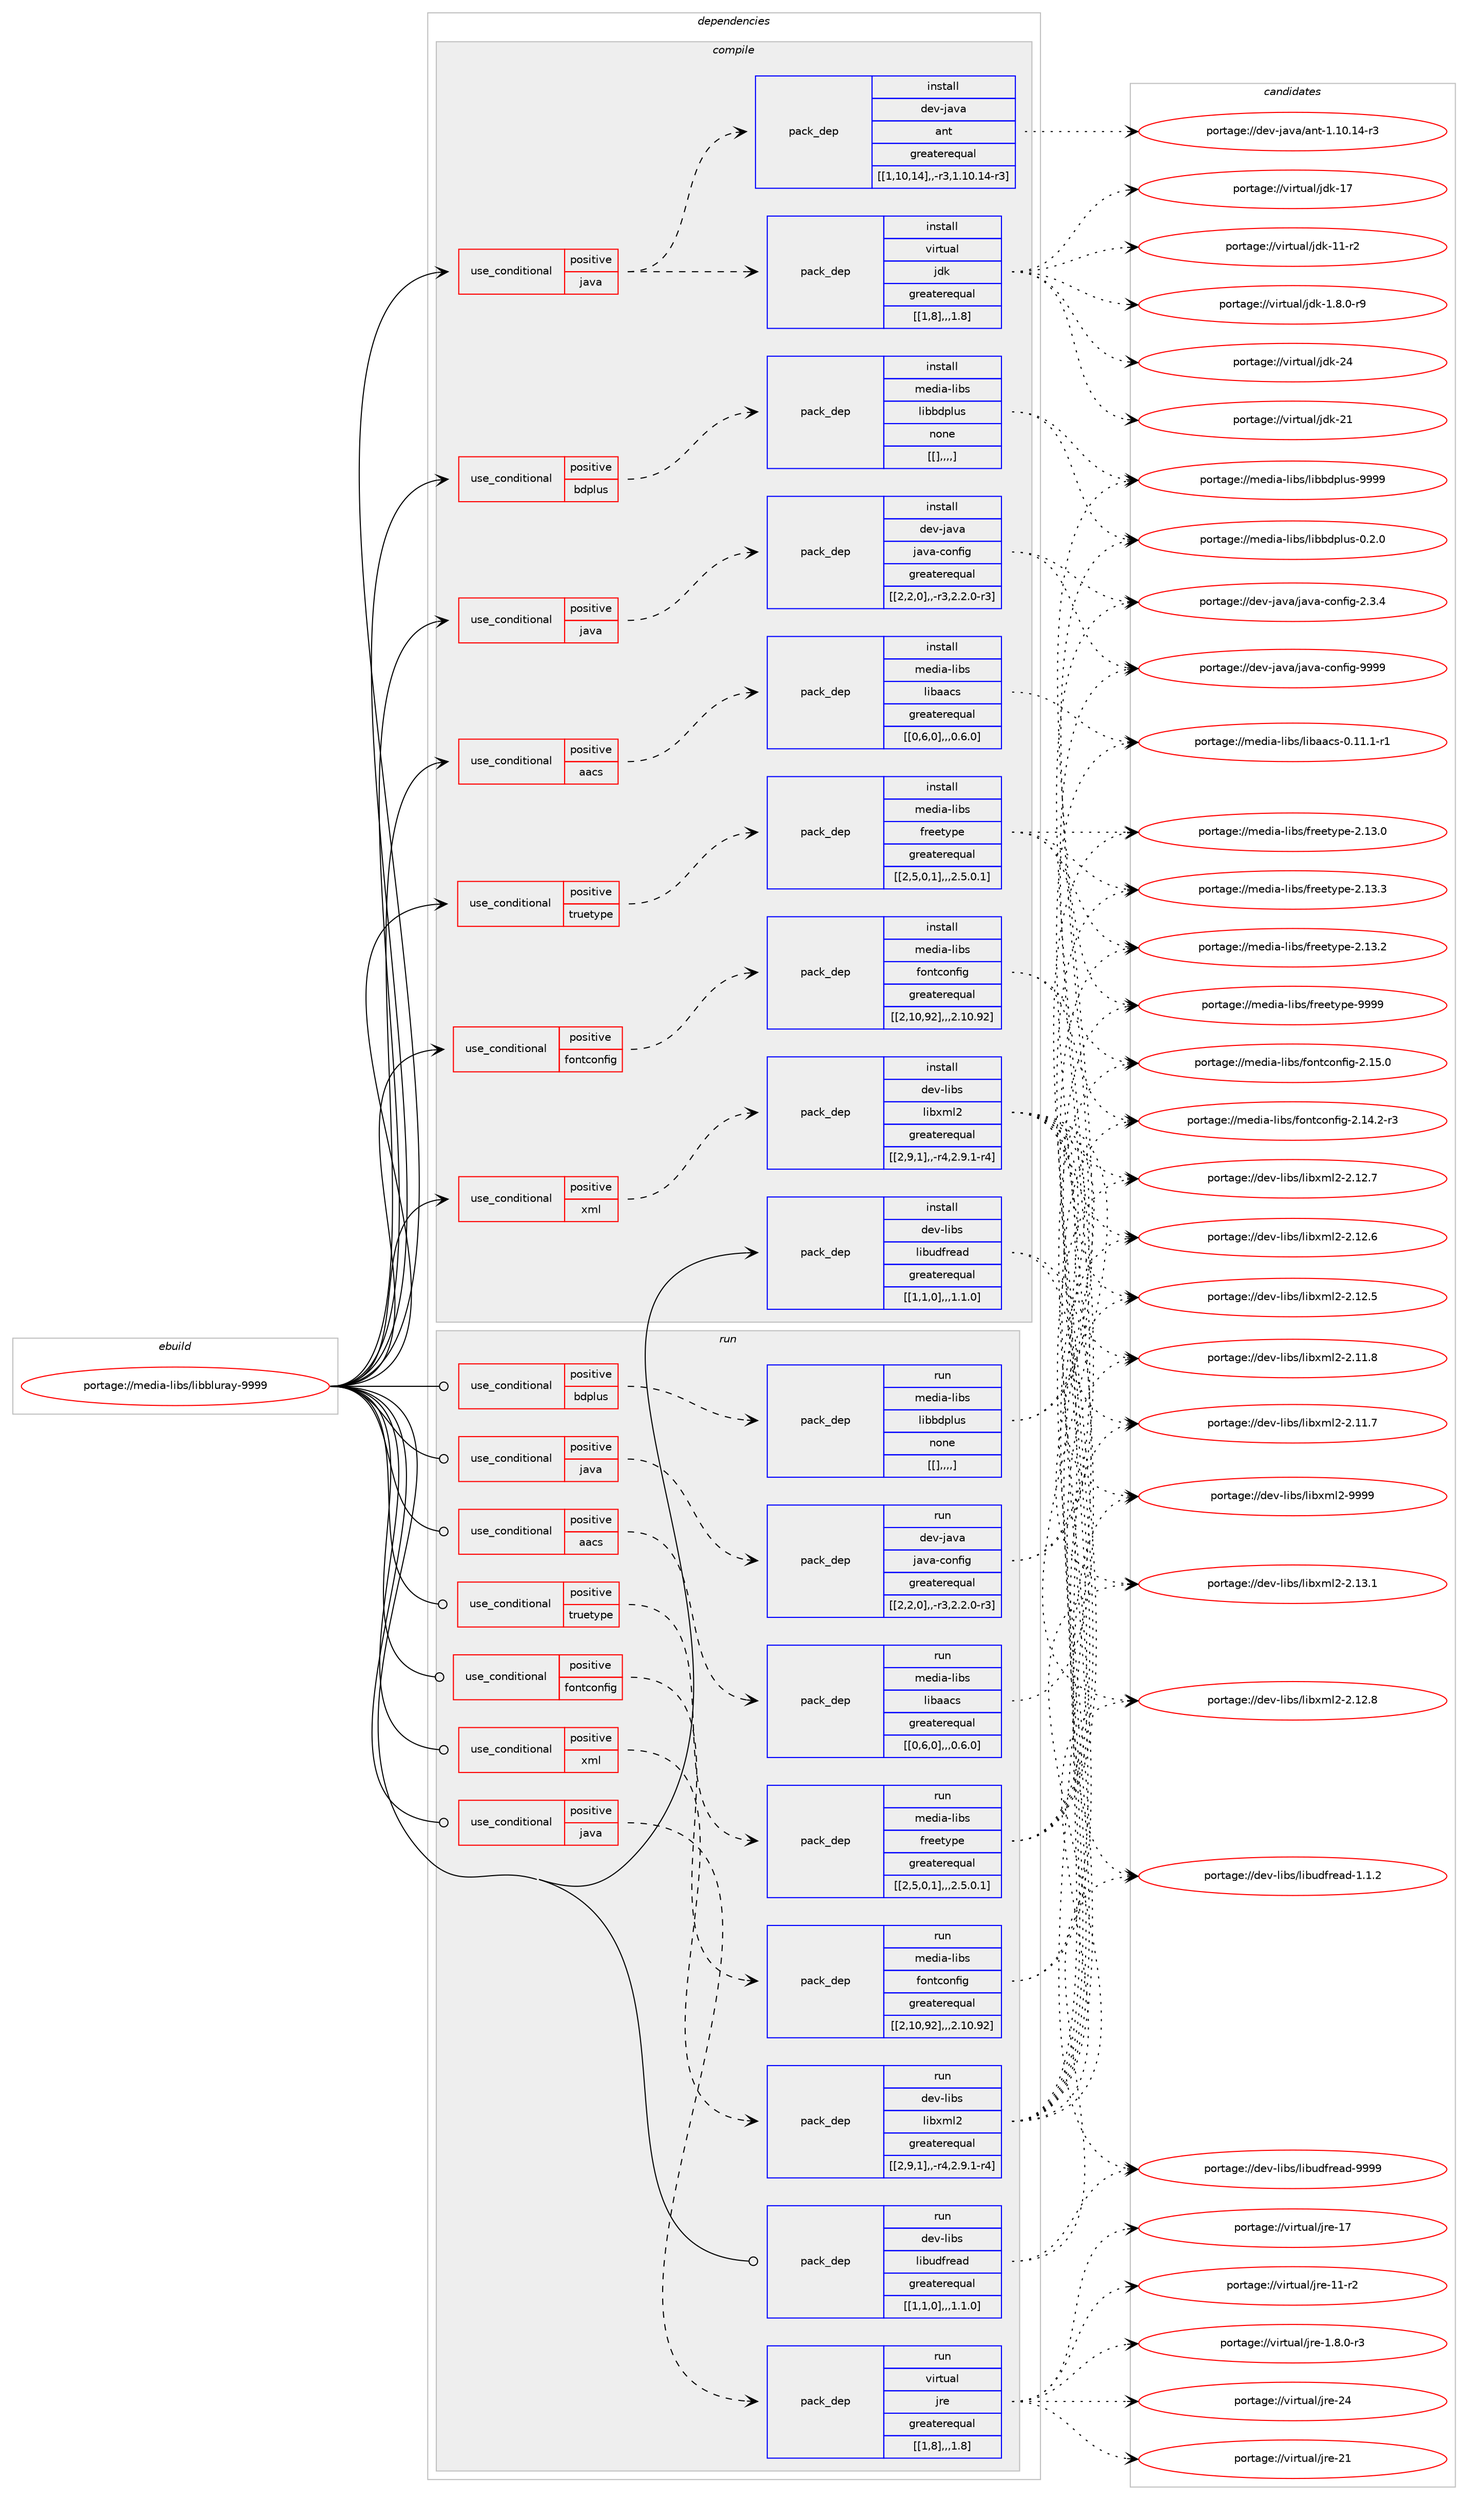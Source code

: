 digraph prolog {

# *************
# Graph options
# *************

newrank=true;
concentrate=true;
compound=true;
graph [rankdir=LR,fontname=Helvetica,fontsize=10,ranksep=1.5];#, ranksep=2.5, nodesep=0.2];
edge  [arrowhead=vee];
node  [fontname=Helvetica,fontsize=10];

# **********
# The ebuild
# **********

subgraph cluster_leftcol {
color=gray;
label=<<i>ebuild</i>>;
id [label="portage://media-libs/libbluray-9999", color=red, width=4, href="../media-libs/libbluray-9999.svg"];
}

# ****************
# The dependencies
# ****************

subgraph cluster_midcol {
color=gray;
label=<<i>dependencies</i>>;
subgraph cluster_compile {
fillcolor="#eeeeee";
style=filled;
label=<<i>compile</i>>;
subgraph cond78563 {
dependency314057 [label=<<TABLE BORDER="0" CELLBORDER="1" CELLSPACING="0" CELLPADDING="4"><TR><TD ROWSPAN="3" CELLPADDING="10">use_conditional</TD></TR><TR><TD>positive</TD></TR><TR><TD>aacs</TD></TR></TABLE>>, shape=none, color=red];
subgraph pack232968 {
dependency314058 [label=<<TABLE BORDER="0" CELLBORDER="1" CELLSPACING="0" CELLPADDING="4" WIDTH="220"><TR><TD ROWSPAN="6" CELLPADDING="30">pack_dep</TD></TR><TR><TD WIDTH="110">install</TD></TR><TR><TD>media-libs</TD></TR><TR><TD>libaacs</TD></TR><TR><TD>greaterequal</TD></TR><TR><TD>[[0,6,0],,,0.6.0]</TD></TR></TABLE>>, shape=none, color=blue];
}
dependency314057:e -> dependency314058:w [weight=20,style="dashed",arrowhead="vee"];
}
id:e -> dependency314057:w [weight=20,style="solid",arrowhead="vee"];
subgraph cond78564 {
dependency314059 [label=<<TABLE BORDER="0" CELLBORDER="1" CELLSPACING="0" CELLPADDING="4"><TR><TD ROWSPAN="3" CELLPADDING="10">use_conditional</TD></TR><TR><TD>positive</TD></TR><TR><TD>bdplus</TD></TR></TABLE>>, shape=none, color=red];
subgraph pack232969 {
dependency314060 [label=<<TABLE BORDER="0" CELLBORDER="1" CELLSPACING="0" CELLPADDING="4" WIDTH="220"><TR><TD ROWSPAN="6" CELLPADDING="30">pack_dep</TD></TR><TR><TD WIDTH="110">install</TD></TR><TR><TD>media-libs</TD></TR><TR><TD>libbdplus</TD></TR><TR><TD>none</TD></TR><TR><TD>[[],,,,]</TD></TR></TABLE>>, shape=none, color=blue];
}
dependency314059:e -> dependency314060:w [weight=20,style="dashed",arrowhead="vee"];
}
id:e -> dependency314059:w [weight=20,style="solid",arrowhead="vee"];
subgraph cond78565 {
dependency314061 [label=<<TABLE BORDER="0" CELLBORDER="1" CELLSPACING="0" CELLPADDING="4"><TR><TD ROWSPAN="3" CELLPADDING="10">use_conditional</TD></TR><TR><TD>positive</TD></TR><TR><TD>fontconfig</TD></TR></TABLE>>, shape=none, color=red];
subgraph pack232970 {
dependency314062 [label=<<TABLE BORDER="0" CELLBORDER="1" CELLSPACING="0" CELLPADDING="4" WIDTH="220"><TR><TD ROWSPAN="6" CELLPADDING="30">pack_dep</TD></TR><TR><TD WIDTH="110">install</TD></TR><TR><TD>media-libs</TD></TR><TR><TD>fontconfig</TD></TR><TR><TD>greaterequal</TD></TR><TR><TD>[[2,10,92],,,2.10.92]</TD></TR></TABLE>>, shape=none, color=blue];
}
dependency314061:e -> dependency314062:w [weight=20,style="dashed",arrowhead="vee"];
}
id:e -> dependency314061:w [weight=20,style="solid",arrowhead="vee"];
subgraph cond78566 {
dependency314063 [label=<<TABLE BORDER="0" CELLBORDER="1" CELLSPACING="0" CELLPADDING="4"><TR><TD ROWSPAN="3" CELLPADDING="10">use_conditional</TD></TR><TR><TD>positive</TD></TR><TR><TD>java</TD></TR></TABLE>>, shape=none, color=red];
subgraph pack232971 {
dependency314064 [label=<<TABLE BORDER="0" CELLBORDER="1" CELLSPACING="0" CELLPADDING="4" WIDTH="220"><TR><TD ROWSPAN="6" CELLPADDING="30">pack_dep</TD></TR><TR><TD WIDTH="110">install</TD></TR><TR><TD>dev-java</TD></TR><TR><TD>ant</TD></TR><TR><TD>greaterequal</TD></TR><TR><TD>[[1,10,14],,-r3,1.10.14-r3]</TD></TR></TABLE>>, shape=none, color=blue];
}
dependency314063:e -> dependency314064:w [weight=20,style="dashed",arrowhead="vee"];
subgraph pack232972 {
dependency314065 [label=<<TABLE BORDER="0" CELLBORDER="1" CELLSPACING="0" CELLPADDING="4" WIDTH="220"><TR><TD ROWSPAN="6" CELLPADDING="30">pack_dep</TD></TR><TR><TD WIDTH="110">install</TD></TR><TR><TD>virtual</TD></TR><TR><TD>jdk</TD></TR><TR><TD>greaterequal</TD></TR><TR><TD>[[1,8],,,1.8]</TD></TR></TABLE>>, shape=none, color=blue];
}
dependency314063:e -> dependency314065:w [weight=20,style="dashed",arrowhead="vee"];
}
id:e -> dependency314063:w [weight=20,style="solid",arrowhead="vee"];
subgraph cond78567 {
dependency314066 [label=<<TABLE BORDER="0" CELLBORDER="1" CELLSPACING="0" CELLPADDING="4"><TR><TD ROWSPAN="3" CELLPADDING="10">use_conditional</TD></TR><TR><TD>positive</TD></TR><TR><TD>java</TD></TR></TABLE>>, shape=none, color=red];
subgraph pack232973 {
dependency314067 [label=<<TABLE BORDER="0" CELLBORDER="1" CELLSPACING="0" CELLPADDING="4" WIDTH="220"><TR><TD ROWSPAN="6" CELLPADDING="30">pack_dep</TD></TR><TR><TD WIDTH="110">install</TD></TR><TR><TD>dev-java</TD></TR><TR><TD>java-config</TD></TR><TR><TD>greaterequal</TD></TR><TR><TD>[[2,2,0],,-r3,2.2.0-r3]</TD></TR></TABLE>>, shape=none, color=blue];
}
dependency314066:e -> dependency314067:w [weight=20,style="dashed",arrowhead="vee"];
}
id:e -> dependency314066:w [weight=20,style="solid",arrowhead="vee"];
subgraph cond78568 {
dependency314068 [label=<<TABLE BORDER="0" CELLBORDER="1" CELLSPACING="0" CELLPADDING="4"><TR><TD ROWSPAN="3" CELLPADDING="10">use_conditional</TD></TR><TR><TD>positive</TD></TR><TR><TD>truetype</TD></TR></TABLE>>, shape=none, color=red];
subgraph pack232974 {
dependency314069 [label=<<TABLE BORDER="0" CELLBORDER="1" CELLSPACING="0" CELLPADDING="4" WIDTH="220"><TR><TD ROWSPAN="6" CELLPADDING="30">pack_dep</TD></TR><TR><TD WIDTH="110">install</TD></TR><TR><TD>media-libs</TD></TR><TR><TD>freetype</TD></TR><TR><TD>greaterequal</TD></TR><TR><TD>[[2,5,0,1],,,2.5.0.1]</TD></TR></TABLE>>, shape=none, color=blue];
}
dependency314068:e -> dependency314069:w [weight=20,style="dashed",arrowhead="vee"];
}
id:e -> dependency314068:w [weight=20,style="solid",arrowhead="vee"];
subgraph cond78569 {
dependency314070 [label=<<TABLE BORDER="0" CELLBORDER="1" CELLSPACING="0" CELLPADDING="4"><TR><TD ROWSPAN="3" CELLPADDING="10">use_conditional</TD></TR><TR><TD>positive</TD></TR><TR><TD>xml</TD></TR></TABLE>>, shape=none, color=red];
subgraph pack232975 {
dependency314071 [label=<<TABLE BORDER="0" CELLBORDER="1" CELLSPACING="0" CELLPADDING="4" WIDTH="220"><TR><TD ROWSPAN="6" CELLPADDING="30">pack_dep</TD></TR><TR><TD WIDTH="110">install</TD></TR><TR><TD>dev-libs</TD></TR><TR><TD>libxml2</TD></TR><TR><TD>greaterequal</TD></TR><TR><TD>[[2,9,1],,-r4,2.9.1-r4]</TD></TR></TABLE>>, shape=none, color=blue];
}
dependency314070:e -> dependency314071:w [weight=20,style="dashed",arrowhead="vee"];
}
id:e -> dependency314070:w [weight=20,style="solid",arrowhead="vee"];
subgraph pack232976 {
dependency314072 [label=<<TABLE BORDER="0" CELLBORDER="1" CELLSPACING="0" CELLPADDING="4" WIDTH="220"><TR><TD ROWSPAN="6" CELLPADDING="30">pack_dep</TD></TR><TR><TD WIDTH="110">install</TD></TR><TR><TD>dev-libs</TD></TR><TR><TD>libudfread</TD></TR><TR><TD>greaterequal</TD></TR><TR><TD>[[1,1,0],,,1.1.0]</TD></TR></TABLE>>, shape=none, color=blue];
}
id:e -> dependency314072:w [weight=20,style="solid",arrowhead="vee"];
}
subgraph cluster_compileandrun {
fillcolor="#eeeeee";
style=filled;
label=<<i>compile and run</i>>;
}
subgraph cluster_run {
fillcolor="#eeeeee";
style=filled;
label=<<i>run</i>>;
subgraph cond78570 {
dependency314073 [label=<<TABLE BORDER="0" CELLBORDER="1" CELLSPACING="0" CELLPADDING="4"><TR><TD ROWSPAN="3" CELLPADDING="10">use_conditional</TD></TR><TR><TD>positive</TD></TR><TR><TD>aacs</TD></TR></TABLE>>, shape=none, color=red];
subgraph pack232977 {
dependency314074 [label=<<TABLE BORDER="0" CELLBORDER="1" CELLSPACING="0" CELLPADDING="4" WIDTH="220"><TR><TD ROWSPAN="6" CELLPADDING="30">pack_dep</TD></TR><TR><TD WIDTH="110">run</TD></TR><TR><TD>media-libs</TD></TR><TR><TD>libaacs</TD></TR><TR><TD>greaterequal</TD></TR><TR><TD>[[0,6,0],,,0.6.0]</TD></TR></TABLE>>, shape=none, color=blue];
}
dependency314073:e -> dependency314074:w [weight=20,style="dashed",arrowhead="vee"];
}
id:e -> dependency314073:w [weight=20,style="solid",arrowhead="odot"];
subgraph cond78571 {
dependency314075 [label=<<TABLE BORDER="0" CELLBORDER="1" CELLSPACING="0" CELLPADDING="4"><TR><TD ROWSPAN="3" CELLPADDING="10">use_conditional</TD></TR><TR><TD>positive</TD></TR><TR><TD>bdplus</TD></TR></TABLE>>, shape=none, color=red];
subgraph pack232978 {
dependency314076 [label=<<TABLE BORDER="0" CELLBORDER="1" CELLSPACING="0" CELLPADDING="4" WIDTH="220"><TR><TD ROWSPAN="6" CELLPADDING="30">pack_dep</TD></TR><TR><TD WIDTH="110">run</TD></TR><TR><TD>media-libs</TD></TR><TR><TD>libbdplus</TD></TR><TR><TD>none</TD></TR><TR><TD>[[],,,,]</TD></TR></TABLE>>, shape=none, color=blue];
}
dependency314075:e -> dependency314076:w [weight=20,style="dashed",arrowhead="vee"];
}
id:e -> dependency314075:w [weight=20,style="solid",arrowhead="odot"];
subgraph cond78572 {
dependency314077 [label=<<TABLE BORDER="0" CELLBORDER="1" CELLSPACING="0" CELLPADDING="4"><TR><TD ROWSPAN="3" CELLPADDING="10">use_conditional</TD></TR><TR><TD>positive</TD></TR><TR><TD>fontconfig</TD></TR></TABLE>>, shape=none, color=red];
subgraph pack232979 {
dependency314078 [label=<<TABLE BORDER="0" CELLBORDER="1" CELLSPACING="0" CELLPADDING="4" WIDTH="220"><TR><TD ROWSPAN="6" CELLPADDING="30">pack_dep</TD></TR><TR><TD WIDTH="110">run</TD></TR><TR><TD>media-libs</TD></TR><TR><TD>fontconfig</TD></TR><TR><TD>greaterequal</TD></TR><TR><TD>[[2,10,92],,,2.10.92]</TD></TR></TABLE>>, shape=none, color=blue];
}
dependency314077:e -> dependency314078:w [weight=20,style="dashed",arrowhead="vee"];
}
id:e -> dependency314077:w [weight=20,style="solid",arrowhead="odot"];
subgraph cond78573 {
dependency314079 [label=<<TABLE BORDER="0" CELLBORDER="1" CELLSPACING="0" CELLPADDING="4"><TR><TD ROWSPAN="3" CELLPADDING="10">use_conditional</TD></TR><TR><TD>positive</TD></TR><TR><TD>java</TD></TR></TABLE>>, shape=none, color=red];
subgraph pack232980 {
dependency314080 [label=<<TABLE BORDER="0" CELLBORDER="1" CELLSPACING="0" CELLPADDING="4" WIDTH="220"><TR><TD ROWSPAN="6" CELLPADDING="30">pack_dep</TD></TR><TR><TD WIDTH="110">run</TD></TR><TR><TD>dev-java</TD></TR><TR><TD>java-config</TD></TR><TR><TD>greaterequal</TD></TR><TR><TD>[[2,2,0],,-r3,2.2.0-r3]</TD></TR></TABLE>>, shape=none, color=blue];
}
dependency314079:e -> dependency314080:w [weight=20,style="dashed",arrowhead="vee"];
}
id:e -> dependency314079:w [weight=20,style="solid",arrowhead="odot"];
subgraph cond78574 {
dependency314081 [label=<<TABLE BORDER="0" CELLBORDER="1" CELLSPACING="0" CELLPADDING="4"><TR><TD ROWSPAN="3" CELLPADDING="10">use_conditional</TD></TR><TR><TD>positive</TD></TR><TR><TD>java</TD></TR></TABLE>>, shape=none, color=red];
subgraph pack232981 {
dependency314082 [label=<<TABLE BORDER="0" CELLBORDER="1" CELLSPACING="0" CELLPADDING="4" WIDTH="220"><TR><TD ROWSPAN="6" CELLPADDING="30">pack_dep</TD></TR><TR><TD WIDTH="110">run</TD></TR><TR><TD>virtual</TD></TR><TR><TD>jre</TD></TR><TR><TD>greaterequal</TD></TR><TR><TD>[[1,8],,,1.8]</TD></TR></TABLE>>, shape=none, color=blue];
}
dependency314081:e -> dependency314082:w [weight=20,style="dashed",arrowhead="vee"];
}
id:e -> dependency314081:w [weight=20,style="solid",arrowhead="odot"];
subgraph cond78575 {
dependency314083 [label=<<TABLE BORDER="0" CELLBORDER="1" CELLSPACING="0" CELLPADDING="4"><TR><TD ROWSPAN="3" CELLPADDING="10">use_conditional</TD></TR><TR><TD>positive</TD></TR><TR><TD>truetype</TD></TR></TABLE>>, shape=none, color=red];
subgraph pack232982 {
dependency314084 [label=<<TABLE BORDER="0" CELLBORDER="1" CELLSPACING="0" CELLPADDING="4" WIDTH="220"><TR><TD ROWSPAN="6" CELLPADDING="30">pack_dep</TD></TR><TR><TD WIDTH="110">run</TD></TR><TR><TD>media-libs</TD></TR><TR><TD>freetype</TD></TR><TR><TD>greaterequal</TD></TR><TR><TD>[[2,5,0,1],,,2.5.0.1]</TD></TR></TABLE>>, shape=none, color=blue];
}
dependency314083:e -> dependency314084:w [weight=20,style="dashed",arrowhead="vee"];
}
id:e -> dependency314083:w [weight=20,style="solid",arrowhead="odot"];
subgraph cond78576 {
dependency314085 [label=<<TABLE BORDER="0" CELLBORDER="1" CELLSPACING="0" CELLPADDING="4"><TR><TD ROWSPAN="3" CELLPADDING="10">use_conditional</TD></TR><TR><TD>positive</TD></TR><TR><TD>xml</TD></TR></TABLE>>, shape=none, color=red];
subgraph pack232983 {
dependency314086 [label=<<TABLE BORDER="0" CELLBORDER="1" CELLSPACING="0" CELLPADDING="4" WIDTH="220"><TR><TD ROWSPAN="6" CELLPADDING="30">pack_dep</TD></TR><TR><TD WIDTH="110">run</TD></TR><TR><TD>dev-libs</TD></TR><TR><TD>libxml2</TD></TR><TR><TD>greaterequal</TD></TR><TR><TD>[[2,9,1],,-r4,2.9.1-r4]</TD></TR></TABLE>>, shape=none, color=blue];
}
dependency314085:e -> dependency314086:w [weight=20,style="dashed",arrowhead="vee"];
}
id:e -> dependency314085:w [weight=20,style="solid",arrowhead="odot"];
subgraph pack232984 {
dependency314087 [label=<<TABLE BORDER="0" CELLBORDER="1" CELLSPACING="0" CELLPADDING="4" WIDTH="220"><TR><TD ROWSPAN="6" CELLPADDING="30">pack_dep</TD></TR><TR><TD WIDTH="110">run</TD></TR><TR><TD>dev-libs</TD></TR><TR><TD>libudfread</TD></TR><TR><TD>greaterequal</TD></TR><TR><TD>[[1,1,0],,,1.1.0]</TD></TR></TABLE>>, shape=none, color=blue];
}
id:e -> dependency314087:w [weight=20,style="solid",arrowhead="odot"];
}
}

# **************
# The candidates
# **************

subgraph cluster_choices {
rank=same;
color=gray;
label=<<i>candidates</i>>;

subgraph choice232968 {
color=black;
nodesep=1;
choice1091011001059745108105981154710810598979799115454846494946494511449 [label="portage://media-libs/libaacs-0.11.1-r1", color=red, width=4,href="../media-libs/libaacs-0.11.1-r1.svg"];
dependency314058:e -> choice1091011001059745108105981154710810598979799115454846494946494511449:w [style=dotted,weight="100"];
}
subgraph choice232969 {
color=black;
nodesep=1;
choice1091011001059745108105981154710810598981001121081171154557575757 [label="portage://media-libs/libbdplus-9999", color=red, width=4,href="../media-libs/libbdplus-9999.svg"];
choice109101100105974510810598115471081059898100112108117115454846504648 [label="portage://media-libs/libbdplus-0.2.0", color=red, width=4,href="../media-libs/libbdplus-0.2.0.svg"];
dependency314060:e -> choice1091011001059745108105981154710810598981001121081171154557575757:w [style=dotted,weight="100"];
dependency314060:e -> choice109101100105974510810598115471081059898100112108117115454846504648:w [style=dotted,weight="100"];
}
subgraph choice232970 {
color=black;
nodesep=1;
choice109101100105974510810598115471021111101169911111010210510345504649534648 [label="portage://media-libs/fontconfig-2.15.0", color=red, width=4,href="../media-libs/fontconfig-2.15.0.svg"];
choice1091011001059745108105981154710211111011699111110102105103455046495246504511451 [label="portage://media-libs/fontconfig-2.14.2-r3", color=red, width=4,href="../media-libs/fontconfig-2.14.2-r3.svg"];
dependency314062:e -> choice109101100105974510810598115471021111101169911111010210510345504649534648:w [style=dotted,weight="100"];
dependency314062:e -> choice1091011001059745108105981154710211111011699111110102105103455046495246504511451:w [style=dotted,weight="100"];
}
subgraph choice232971 {
color=black;
nodesep=1;
choice100101118451069711897479711011645494649484649524511451 [label="portage://dev-java/ant-1.10.14-r3", color=red, width=4,href="../dev-java/ant-1.10.14-r3.svg"];
dependency314064:e -> choice100101118451069711897479711011645494649484649524511451:w [style=dotted,weight="100"];
}
subgraph choice232972 {
color=black;
nodesep=1;
choice1181051141161179710847106100107455052 [label="portage://virtual/jdk-24", color=red, width=4,href="../virtual/jdk-24.svg"];
choice1181051141161179710847106100107455049 [label="portage://virtual/jdk-21", color=red, width=4,href="../virtual/jdk-21.svg"];
choice1181051141161179710847106100107454955 [label="portage://virtual/jdk-17", color=red, width=4,href="../virtual/jdk-17.svg"];
choice11810511411611797108471061001074549494511450 [label="portage://virtual/jdk-11-r2", color=red, width=4,href="../virtual/jdk-11-r2.svg"];
choice11810511411611797108471061001074549465646484511457 [label="portage://virtual/jdk-1.8.0-r9", color=red, width=4,href="../virtual/jdk-1.8.0-r9.svg"];
dependency314065:e -> choice1181051141161179710847106100107455052:w [style=dotted,weight="100"];
dependency314065:e -> choice1181051141161179710847106100107455049:w [style=dotted,weight="100"];
dependency314065:e -> choice1181051141161179710847106100107454955:w [style=dotted,weight="100"];
dependency314065:e -> choice11810511411611797108471061001074549494511450:w [style=dotted,weight="100"];
dependency314065:e -> choice11810511411611797108471061001074549465646484511457:w [style=dotted,weight="100"];
}
subgraph choice232973 {
color=black;
nodesep=1;
choice10010111845106971189747106971189745991111101021051034557575757 [label="portage://dev-java/java-config-9999", color=red, width=4,href="../dev-java/java-config-9999.svg"];
choice1001011184510697118974710697118974599111110102105103455046514652 [label="portage://dev-java/java-config-2.3.4", color=red, width=4,href="../dev-java/java-config-2.3.4.svg"];
dependency314067:e -> choice10010111845106971189747106971189745991111101021051034557575757:w [style=dotted,weight="100"];
dependency314067:e -> choice1001011184510697118974710697118974599111110102105103455046514652:w [style=dotted,weight="100"];
}
subgraph choice232974 {
color=black;
nodesep=1;
choice109101100105974510810598115471021141011011161211121014557575757 [label="portage://media-libs/freetype-9999", color=red, width=4,href="../media-libs/freetype-9999.svg"];
choice1091011001059745108105981154710211410110111612111210145504649514651 [label="portage://media-libs/freetype-2.13.3", color=red, width=4,href="../media-libs/freetype-2.13.3.svg"];
choice1091011001059745108105981154710211410110111612111210145504649514650 [label="portage://media-libs/freetype-2.13.2", color=red, width=4,href="../media-libs/freetype-2.13.2.svg"];
choice1091011001059745108105981154710211410110111612111210145504649514648 [label="portage://media-libs/freetype-2.13.0", color=red, width=4,href="../media-libs/freetype-2.13.0.svg"];
dependency314069:e -> choice109101100105974510810598115471021141011011161211121014557575757:w [style=dotted,weight="100"];
dependency314069:e -> choice1091011001059745108105981154710211410110111612111210145504649514651:w [style=dotted,weight="100"];
dependency314069:e -> choice1091011001059745108105981154710211410110111612111210145504649514650:w [style=dotted,weight="100"];
dependency314069:e -> choice1091011001059745108105981154710211410110111612111210145504649514648:w [style=dotted,weight="100"];
}
subgraph choice232975 {
color=black;
nodesep=1;
choice10010111845108105981154710810598120109108504557575757 [label="portage://dev-libs/libxml2-9999", color=red, width=4,href="../dev-libs/libxml2-9999.svg"];
choice100101118451081059811547108105981201091085045504649514649 [label="portage://dev-libs/libxml2-2.13.1", color=red, width=4,href="../dev-libs/libxml2-2.13.1.svg"];
choice100101118451081059811547108105981201091085045504649504656 [label="portage://dev-libs/libxml2-2.12.8", color=red, width=4,href="../dev-libs/libxml2-2.12.8.svg"];
choice100101118451081059811547108105981201091085045504649504655 [label="portage://dev-libs/libxml2-2.12.7", color=red, width=4,href="../dev-libs/libxml2-2.12.7.svg"];
choice100101118451081059811547108105981201091085045504649504654 [label="portage://dev-libs/libxml2-2.12.6", color=red, width=4,href="../dev-libs/libxml2-2.12.6.svg"];
choice100101118451081059811547108105981201091085045504649504653 [label="portage://dev-libs/libxml2-2.12.5", color=red, width=4,href="../dev-libs/libxml2-2.12.5.svg"];
choice100101118451081059811547108105981201091085045504649494656 [label="portage://dev-libs/libxml2-2.11.8", color=red, width=4,href="../dev-libs/libxml2-2.11.8.svg"];
choice100101118451081059811547108105981201091085045504649494655 [label="portage://dev-libs/libxml2-2.11.7", color=red, width=4,href="../dev-libs/libxml2-2.11.7.svg"];
dependency314071:e -> choice10010111845108105981154710810598120109108504557575757:w [style=dotted,weight="100"];
dependency314071:e -> choice100101118451081059811547108105981201091085045504649514649:w [style=dotted,weight="100"];
dependency314071:e -> choice100101118451081059811547108105981201091085045504649504656:w [style=dotted,weight="100"];
dependency314071:e -> choice100101118451081059811547108105981201091085045504649504655:w [style=dotted,weight="100"];
dependency314071:e -> choice100101118451081059811547108105981201091085045504649504654:w [style=dotted,weight="100"];
dependency314071:e -> choice100101118451081059811547108105981201091085045504649504653:w [style=dotted,weight="100"];
dependency314071:e -> choice100101118451081059811547108105981201091085045504649494656:w [style=dotted,weight="100"];
dependency314071:e -> choice100101118451081059811547108105981201091085045504649494655:w [style=dotted,weight="100"];
}
subgraph choice232976 {
color=black;
nodesep=1;
choice10010111845108105981154710810598117100102114101971004557575757 [label="portage://dev-libs/libudfread-9999", color=red, width=4,href="../dev-libs/libudfread-9999.svg"];
choice1001011184510810598115471081059811710010211410197100454946494650 [label="portage://dev-libs/libudfread-1.1.2", color=red, width=4,href="../dev-libs/libudfread-1.1.2.svg"];
dependency314072:e -> choice10010111845108105981154710810598117100102114101971004557575757:w [style=dotted,weight="100"];
dependency314072:e -> choice1001011184510810598115471081059811710010211410197100454946494650:w [style=dotted,weight="100"];
}
subgraph choice232977 {
color=black;
nodesep=1;
choice1091011001059745108105981154710810598979799115454846494946494511449 [label="portage://media-libs/libaacs-0.11.1-r1", color=red, width=4,href="../media-libs/libaacs-0.11.1-r1.svg"];
dependency314074:e -> choice1091011001059745108105981154710810598979799115454846494946494511449:w [style=dotted,weight="100"];
}
subgraph choice232978 {
color=black;
nodesep=1;
choice1091011001059745108105981154710810598981001121081171154557575757 [label="portage://media-libs/libbdplus-9999", color=red, width=4,href="../media-libs/libbdplus-9999.svg"];
choice109101100105974510810598115471081059898100112108117115454846504648 [label="portage://media-libs/libbdplus-0.2.0", color=red, width=4,href="../media-libs/libbdplus-0.2.0.svg"];
dependency314076:e -> choice1091011001059745108105981154710810598981001121081171154557575757:w [style=dotted,weight="100"];
dependency314076:e -> choice109101100105974510810598115471081059898100112108117115454846504648:w [style=dotted,weight="100"];
}
subgraph choice232979 {
color=black;
nodesep=1;
choice109101100105974510810598115471021111101169911111010210510345504649534648 [label="portage://media-libs/fontconfig-2.15.0", color=red, width=4,href="../media-libs/fontconfig-2.15.0.svg"];
choice1091011001059745108105981154710211111011699111110102105103455046495246504511451 [label="portage://media-libs/fontconfig-2.14.2-r3", color=red, width=4,href="../media-libs/fontconfig-2.14.2-r3.svg"];
dependency314078:e -> choice109101100105974510810598115471021111101169911111010210510345504649534648:w [style=dotted,weight="100"];
dependency314078:e -> choice1091011001059745108105981154710211111011699111110102105103455046495246504511451:w [style=dotted,weight="100"];
}
subgraph choice232980 {
color=black;
nodesep=1;
choice10010111845106971189747106971189745991111101021051034557575757 [label="portage://dev-java/java-config-9999", color=red, width=4,href="../dev-java/java-config-9999.svg"];
choice1001011184510697118974710697118974599111110102105103455046514652 [label="portage://dev-java/java-config-2.3.4", color=red, width=4,href="../dev-java/java-config-2.3.4.svg"];
dependency314080:e -> choice10010111845106971189747106971189745991111101021051034557575757:w [style=dotted,weight="100"];
dependency314080:e -> choice1001011184510697118974710697118974599111110102105103455046514652:w [style=dotted,weight="100"];
}
subgraph choice232981 {
color=black;
nodesep=1;
choice1181051141161179710847106114101455052 [label="portage://virtual/jre-24", color=red, width=4,href="../virtual/jre-24.svg"];
choice1181051141161179710847106114101455049 [label="portage://virtual/jre-21", color=red, width=4,href="../virtual/jre-21.svg"];
choice1181051141161179710847106114101454955 [label="portage://virtual/jre-17", color=red, width=4,href="../virtual/jre-17.svg"];
choice11810511411611797108471061141014549494511450 [label="portage://virtual/jre-11-r2", color=red, width=4,href="../virtual/jre-11-r2.svg"];
choice11810511411611797108471061141014549465646484511451 [label="portage://virtual/jre-1.8.0-r3", color=red, width=4,href="../virtual/jre-1.8.0-r3.svg"];
dependency314082:e -> choice1181051141161179710847106114101455052:w [style=dotted,weight="100"];
dependency314082:e -> choice1181051141161179710847106114101455049:w [style=dotted,weight="100"];
dependency314082:e -> choice1181051141161179710847106114101454955:w [style=dotted,weight="100"];
dependency314082:e -> choice11810511411611797108471061141014549494511450:w [style=dotted,weight="100"];
dependency314082:e -> choice11810511411611797108471061141014549465646484511451:w [style=dotted,weight="100"];
}
subgraph choice232982 {
color=black;
nodesep=1;
choice109101100105974510810598115471021141011011161211121014557575757 [label="portage://media-libs/freetype-9999", color=red, width=4,href="../media-libs/freetype-9999.svg"];
choice1091011001059745108105981154710211410110111612111210145504649514651 [label="portage://media-libs/freetype-2.13.3", color=red, width=4,href="../media-libs/freetype-2.13.3.svg"];
choice1091011001059745108105981154710211410110111612111210145504649514650 [label="portage://media-libs/freetype-2.13.2", color=red, width=4,href="../media-libs/freetype-2.13.2.svg"];
choice1091011001059745108105981154710211410110111612111210145504649514648 [label="portage://media-libs/freetype-2.13.0", color=red, width=4,href="../media-libs/freetype-2.13.0.svg"];
dependency314084:e -> choice109101100105974510810598115471021141011011161211121014557575757:w [style=dotted,weight="100"];
dependency314084:e -> choice1091011001059745108105981154710211410110111612111210145504649514651:w [style=dotted,weight="100"];
dependency314084:e -> choice1091011001059745108105981154710211410110111612111210145504649514650:w [style=dotted,weight="100"];
dependency314084:e -> choice1091011001059745108105981154710211410110111612111210145504649514648:w [style=dotted,weight="100"];
}
subgraph choice232983 {
color=black;
nodesep=1;
choice10010111845108105981154710810598120109108504557575757 [label="portage://dev-libs/libxml2-9999", color=red, width=4,href="../dev-libs/libxml2-9999.svg"];
choice100101118451081059811547108105981201091085045504649514649 [label="portage://dev-libs/libxml2-2.13.1", color=red, width=4,href="../dev-libs/libxml2-2.13.1.svg"];
choice100101118451081059811547108105981201091085045504649504656 [label="portage://dev-libs/libxml2-2.12.8", color=red, width=4,href="../dev-libs/libxml2-2.12.8.svg"];
choice100101118451081059811547108105981201091085045504649504655 [label="portage://dev-libs/libxml2-2.12.7", color=red, width=4,href="../dev-libs/libxml2-2.12.7.svg"];
choice100101118451081059811547108105981201091085045504649504654 [label="portage://dev-libs/libxml2-2.12.6", color=red, width=4,href="../dev-libs/libxml2-2.12.6.svg"];
choice100101118451081059811547108105981201091085045504649504653 [label="portage://dev-libs/libxml2-2.12.5", color=red, width=4,href="../dev-libs/libxml2-2.12.5.svg"];
choice100101118451081059811547108105981201091085045504649494656 [label="portage://dev-libs/libxml2-2.11.8", color=red, width=4,href="../dev-libs/libxml2-2.11.8.svg"];
choice100101118451081059811547108105981201091085045504649494655 [label="portage://dev-libs/libxml2-2.11.7", color=red, width=4,href="../dev-libs/libxml2-2.11.7.svg"];
dependency314086:e -> choice10010111845108105981154710810598120109108504557575757:w [style=dotted,weight="100"];
dependency314086:e -> choice100101118451081059811547108105981201091085045504649514649:w [style=dotted,weight="100"];
dependency314086:e -> choice100101118451081059811547108105981201091085045504649504656:w [style=dotted,weight="100"];
dependency314086:e -> choice100101118451081059811547108105981201091085045504649504655:w [style=dotted,weight="100"];
dependency314086:e -> choice100101118451081059811547108105981201091085045504649504654:w [style=dotted,weight="100"];
dependency314086:e -> choice100101118451081059811547108105981201091085045504649504653:w [style=dotted,weight="100"];
dependency314086:e -> choice100101118451081059811547108105981201091085045504649494656:w [style=dotted,weight="100"];
dependency314086:e -> choice100101118451081059811547108105981201091085045504649494655:w [style=dotted,weight="100"];
}
subgraph choice232984 {
color=black;
nodesep=1;
choice10010111845108105981154710810598117100102114101971004557575757 [label="portage://dev-libs/libudfread-9999", color=red, width=4,href="../dev-libs/libudfread-9999.svg"];
choice1001011184510810598115471081059811710010211410197100454946494650 [label="portage://dev-libs/libudfread-1.1.2", color=red, width=4,href="../dev-libs/libudfread-1.1.2.svg"];
dependency314087:e -> choice10010111845108105981154710810598117100102114101971004557575757:w [style=dotted,weight="100"];
dependency314087:e -> choice1001011184510810598115471081059811710010211410197100454946494650:w [style=dotted,weight="100"];
}
}

}
